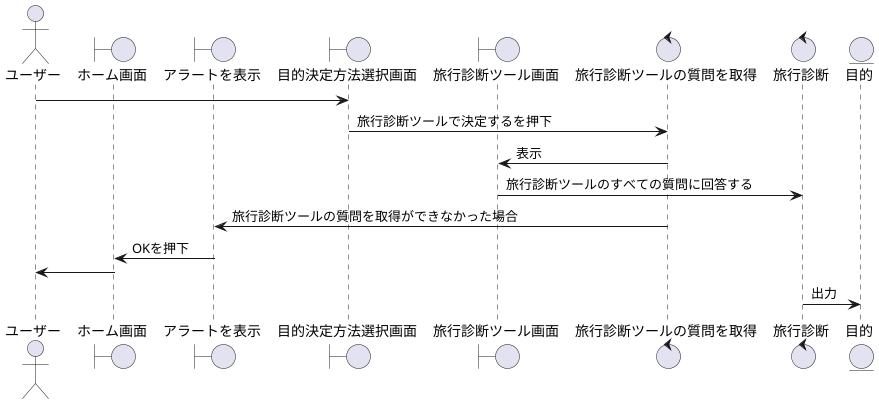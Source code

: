 @startuml

actor ユーザー

boundary ホーム画面
boundary アラートを表示
boundary 目的決定方法選択画面
boundary 旅行診断ツール画面

control 旅行診断ツールの質問を取得
control 旅行診断

entity 目的

ユーザー -> 目的決定方法選択画面
目的決定方法選択画面 -> 旅行診断ツールの質問を取得 : 旅行診断ツールで決定するを押下
旅行診断ツールの質問を取得 -> 旅行診断ツール画面 : 表示
旅行診断ツール画面 -> 旅行診断 : 旅行診断ツールのすべての質問に回答する
旅行診断ツールの質問を取得 -> アラートを表示 : 旅行診断ツールの質問を取得ができなかった場合
アラートを表示 -> ホーム画面 : OKを押下
ホーム画面 -> ユーザー
旅行診断 -> 目的 : 出力

@enduml